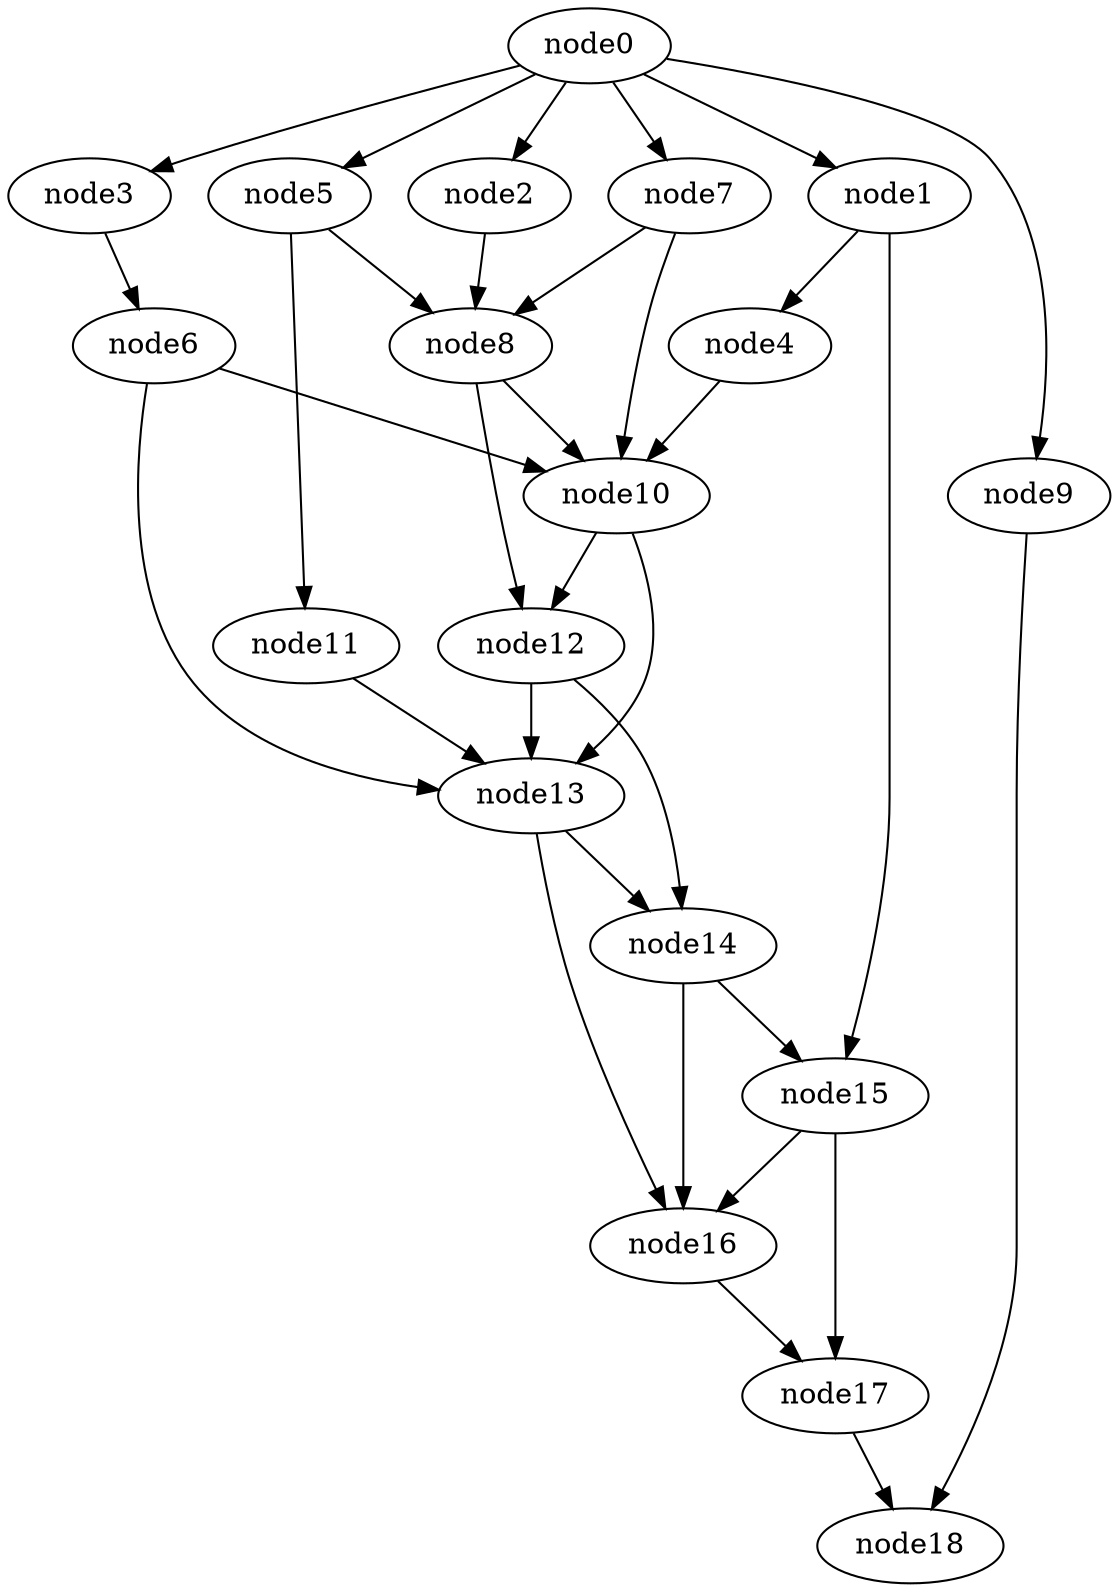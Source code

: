 digraph g{
	node18
	node17 -> node18
	node16 -> node17
	node15 -> node17
	node15 -> node16
	node14 -> node16
	node14 -> node15
	node13 -> node16
	node13 -> node14
	node12 -> node14
	node12 -> node13
	node11 -> node13
	node10 -> node13
	node10 -> node12
	node9 -> node18
	node8 -> node12
	node8 -> node10
	node7 -> node10
	node7 -> node8
	node6 -> node13
	node6 -> node10
	node5 -> node11
	node5 -> node8
	node4 -> node10
	node3 -> node6
	node2 -> node8
	node1 -> node15
	node1 -> node4
	node0 -> node9
	node0 -> node7
	node0 -> node5
	node0 -> node3
	node0 -> node2
	node0 -> node1
}
